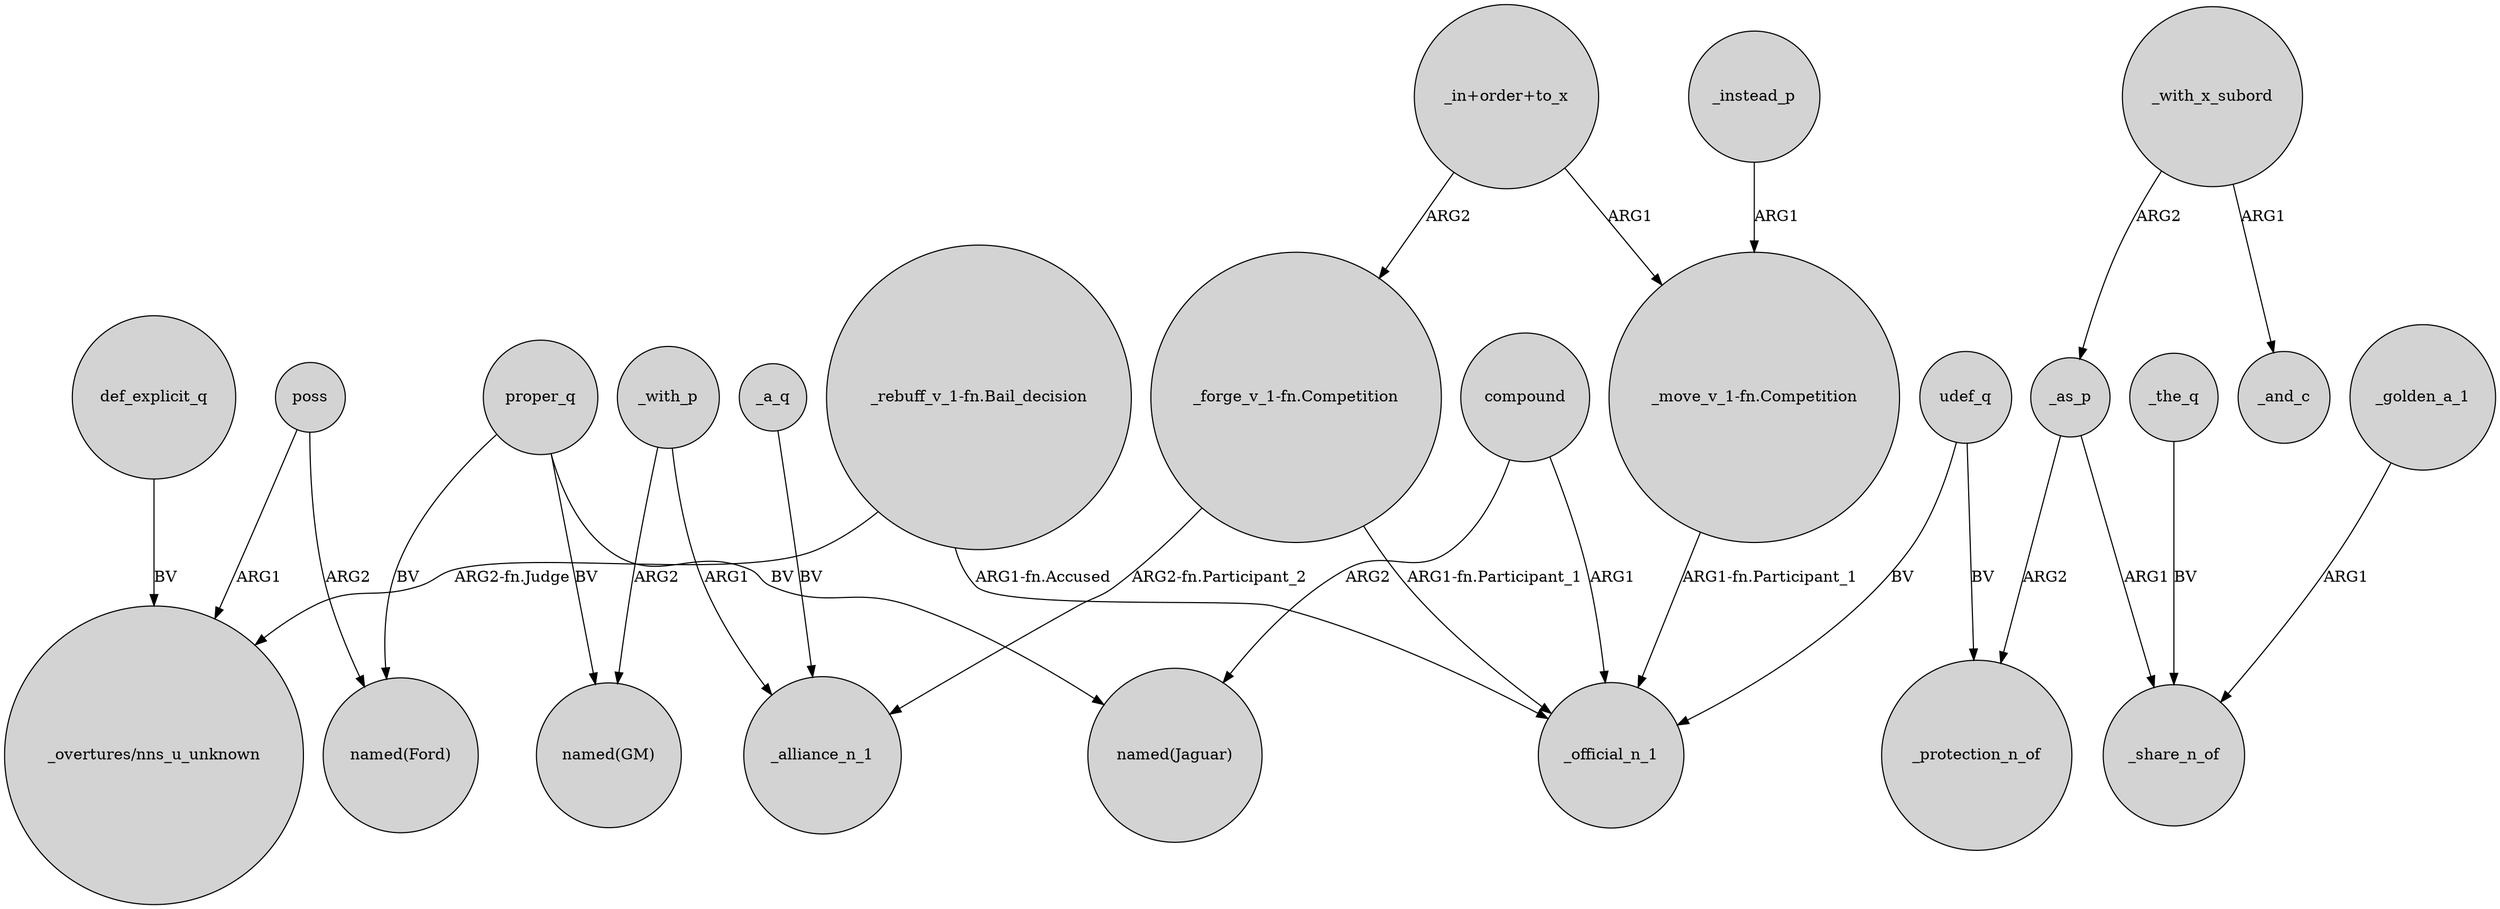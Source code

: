 digraph {
	node [shape=circle style=filled]
	"_rebuff_v_1-fn.Bail_decision" -> "_overtures/nns_u_unknown" [label="ARG2-fn.Judge"]
	"_forge_v_1-fn.Competition" -> _official_n_1 [label="ARG1-fn.Participant_1"]
	proper_q -> "named(Ford)" [label=BV]
	poss -> "_overtures/nns_u_unknown" [label=ARG1]
	_a_q -> _alliance_n_1 [label=BV]
	"_in+order+to_x" -> "_move_v_1-fn.Competition" [label=ARG1]
	_the_q -> _share_n_of [label=BV]
	proper_q -> "named(GM)" [label=BV]
	_with_p -> "named(GM)" [label=ARG2]
	"_forge_v_1-fn.Competition" -> _alliance_n_1 [label="ARG2-fn.Participant_2"]
	_as_p -> _share_n_of [label=ARG1]
	_with_x_subord -> _and_c [label=ARG1]
	def_explicit_q -> "_overtures/nns_u_unknown" [label=BV]
	udef_q -> _protection_n_of [label=BV]
	compound -> "named(Jaguar)" [label=ARG2]
	_with_x_subord -> _as_p [label=ARG2]
	_golden_a_1 -> _share_n_of [label=ARG1]
	proper_q -> "named(Jaguar)" [label=BV]
	"_move_v_1-fn.Competition" -> _official_n_1 [label="ARG1-fn.Participant_1"]
	compound -> _official_n_1 [label=ARG1]
	poss -> "named(Ford)" [label=ARG2]
	"_in+order+to_x" -> "_forge_v_1-fn.Competition" [label=ARG2]
	udef_q -> _official_n_1 [label=BV]
	_instead_p -> "_move_v_1-fn.Competition" [label=ARG1]
	"_rebuff_v_1-fn.Bail_decision" -> _official_n_1 [label="ARG1-fn.Accused"]
	_with_p -> _alliance_n_1 [label=ARG1]
	_as_p -> _protection_n_of [label=ARG2]
}

